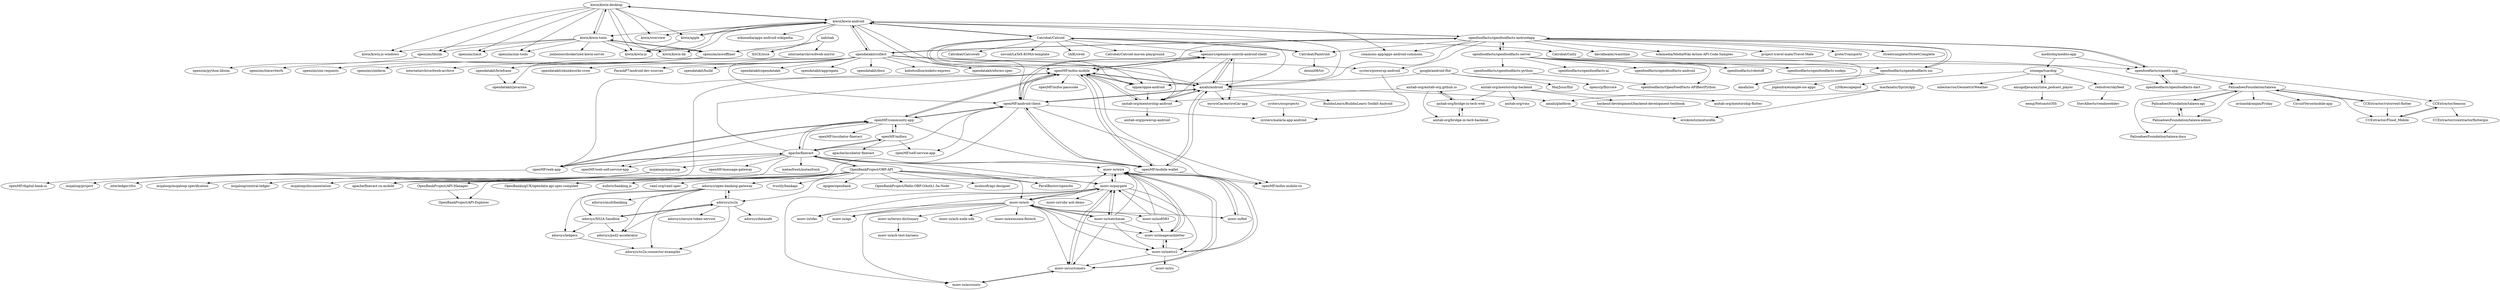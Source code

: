 digraph G {
"kiwix/kiwix-desktop" -> "kiwix/kiwix-android"
"kiwix/kiwix-desktop" -> "kiwix/kiwix-tools"
"kiwix/kiwix-desktop" -> "kiwix/kiwix-js-windows"
"kiwix/kiwix-desktop" -> "kiwix/kiwix-js"
"kiwix/kiwix-desktop" -> "openzim/libzim"
"kiwix/kiwix-desktop" -> "kiwix/apple"
"kiwix/kiwix-desktop" -> "openzim/mwoffliner"
"kiwix/kiwix-desktop" -> "kiwix/overview"
"kiwix/kiwix-desktop" -> "openzim/zimit"
"kiwix/kiwix-desktop" -> "openzim/zim-tools"
"openmrs/openmrs-contrib-android-client" -> "openMF/mifos-mobile"
"openmrs/openmrs-contrib-android-client" -> "amahi/android"
"openmrs/openmrs-contrib-android-client" -> "openMF/android-client"
"openmrs/openmrs-contrib-android-client" -> "enviroCar/enviroCar-app"
"openmrs/openmrs-contrib-android-client" -> "anitab-org/mentorship-android"
"anitab-org/anitab-org.github.io" -> "anitab-org/bridge-in-tech-web"
"anitab-org/anitab-org.github.io" -> "anitab-org/bridge-in-tech-backend"
"anitab-org/anitab-org.github.io" -> "anitab-org/mentorship-android"
"kiwix/kiwix-android" -> "kiwix/kiwix-desktop"
"kiwix/kiwix-android" -> "kiwix/kiwix-tools"
"kiwix/kiwix-android" -> "amahi/android"
"kiwix/kiwix-android" -> "kiwix/apple"
"kiwix/kiwix-android" -> "commons-app/apps-android-commons" ["e"=1]
"kiwix/kiwix-android" -> "openMF/mifos-mobile"
"kiwix/kiwix-android" -> "kiwix/kiwix-js"
"kiwix/kiwix-android" -> "oppia/oppia-android"
"kiwix/kiwix-android" -> "kiwix/overview"
"kiwix/kiwix-android" -> "wikimedia/apps-android-wikipedia" ["e"=1]
"kiwix/kiwix-android" -> "openzim/mwoffliner"
"kiwix/kiwix-android" -> "openfoodfacts/openfoodfacts-androidapp"
"kiwix/kiwix-android" -> "kiwix/kiwix-lib"
"kiwix/kiwix-android" -> "opendatakit/collect"
"kiwix/kiwix-android" -> "Catrobat/Catroid"
"openMF/android-client" -> "openMF/mifos-mobile"
"openMF/android-client" -> "openMF/mobile-wallet"
"openMF/android-client" -> "apache/fineract-cn-mobile"
"openMF/android-client" -> "openMF/community-app"
"openMF/android-client" -> "openMF/self-service-app"
"openMF/android-client" -> "openmrs/openmrs-contrib-android-client"
"openMF/android-client" -> "systers/malaria-app-android"
"openMF/android-client" -> "openMF/mifos-mobile-cn"
"openMF/android-client" -> "amahi/android"
"Catrobat/Catroid" -> "Catrobat/Paintroid"
"Catrobat/Catroid" -> "Catrobat/Catty"
"Catrobat/Catroid" -> "Catrobat/Catroweb"
"Catrobat/Catroid" -> "oppia/oppia-android"
"Catrobat/Catroid" -> "kiwix/kiwix-android"
"Catrobat/Catroid" -> "amahi/android"
"Catrobat/Catroid" -> "openMF/android-client"
"Catrobat/Catroid" -> "anitab-org/mentorship-android"
"Catrobat/Catroid" -> "openmrs/openmrs-contrib-android-client"
"Catrobat/Catroid" -> "novoid/LaTeX-KOMA-template"
"Catrobat/Catroid" -> "IAIK/sweb"
"Catrobat/Catroid" -> "Catrobat/Catroid-maven-playground"
"meditohq/medito-app" -> "openfoodfacts/smooth-app"
"meditohq/medito-app" -> "stonega/tsacdop"
"iiab/iiab" -> "openzim/mwoffliner"
"iiab/iiab" -> "XSCE/xsce"
"iiab/iiab" -> "internetarchive/dweb-mirror"
"OpenBankProject/OBP-API" -> "apache/fineract"
"OpenBankProject/OBP-API" -> "adorsys/open-banking-gateway"
"OpenBankProject/OBP-API" -> "apigee/openbank"
"OpenBankProject/OBP-API" -> "OpenBankProject/Hello-OBP-OAuth1.0a-Node"
"OpenBankProject/OBP-API" -> "mulesoft/api-designer" ["e"=1]
"OpenBankProject/OBP-API" -> "OpenBankProject/API-Manager"
"OpenBankProject/OBP-API" -> "OpenBankingUK/opendata-api-spec-compiled"
"OpenBankProject/OBP-API" -> "euforic/banking.js" ["e"=1]
"OpenBankProject/OBP-API" -> "adorsys/xs2a"
"OpenBankProject/OBP-API" -> "OpenBankProject/API-Explorer"
"OpenBankProject/OBP-API" -> "raml-org/raml-spec" ["e"=1]
"OpenBankProject/OBP-API" -> "moov-io/paygate"
"OpenBankProject/OBP-API" -> "PavelBastov/opencbs"
"OpenBankProject/OBP-API" -> "moov-io/ach"
"OpenBankProject/OBP-API" -> "trustly/bankapi" ["e"=1]
"CCExtractor/rutorrent-flutter" -> "CCExtractor/Flood_Mobile"
"CCExtractor/rutorrent-flutter" -> "PalisadoesFoundation/talawa"
"kiwix/kiwix-tools" -> "openzim/zim-tools"
"kiwix/kiwix-tools" -> "openzim/libzim"
"kiwix/kiwix-tools" -> "openzim/mwoffliner"
"kiwix/kiwix-tools" -> "kiwix/kiwix-desktop"
"kiwix/kiwix-tools" -> "kiwix/kiwix-lib"
"kiwix/kiwix-tools" -> "kiwix/kiwix-js-windows"
"kiwix/kiwix-tools" -> "kiwix/kiwix-js"
"kiwix/kiwix-tools" -> "jonboiser/dockerized-kiwix-server"
"kiwix/kiwix-tools" -> "openzim/zimit"
"anitab-org/mentorship-backend" -> "backend-development/backend-development-textbook" ["e"=1]
"anitab-org/mentorship-backend" -> "anitab-org/bridge-in-tech-web"
"anitab-org/mentorship-backend" -> "anitab-org/mentorship-flutter"
"anitab-org/mentorship-backend" -> "anitab-org/vms"
"openfoodfacts/openfoodfacts-androidapp" -> "openfoodfacts/openfoodfacts-server"
"openfoodfacts/openfoodfacts-androidapp" -> "openfoodfacts/openfoodfacts-ios"
"openfoodfacts/openfoodfacts-androidapp" -> "openfoodfacts/smooth-app"
"openfoodfacts/openfoodfacts-androidapp" -> "kiwix/kiwix-android"
"openfoodfacts/openfoodfacts-androidapp" -> "opendatakit/collect"
"openfoodfacts/openfoodfacts-androidapp" -> "davidhealey/waistline" ["e"=1]
"openfoodfacts/openfoodfacts-androidapp" -> "wikimedia/MediaWiki-Action-API-Code-Samples"
"openfoodfacts/openfoodfacts-androidapp" -> "project-travel-mate/Travel-Mate" ["e"=1]
"openfoodfacts/openfoodfacts-androidapp" -> "systers/powerup-android"
"openfoodfacts/openfoodfacts-androidapp" -> "commons-app/apps-android-commons" ["e"=1]
"openfoodfacts/openfoodfacts-androidapp" -> "Catrobat/Paintroid"
"openfoodfacts/openfoodfacts-androidapp" -> "openMF/mifos-mobile"
"openfoodfacts/openfoodfacts-androidapp" -> "amahi/android"
"openfoodfacts/openfoodfacts-androidapp" -> "grote/Transportr" ["e"=1]
"openfoodfacts/openfoodfacts-androidapp" -> "streetcomplete/StreetComplete" ["e"=1]
"macfanatic/SprintApp" -> "amahi/platform"
"macfanatic/SprintApp" -> "erickreutz/mixturefm"
"PalisadoesFoundation/talawa" -> "PalisadoesFoundation/talawa-api"
"PalisadoesFoundation/talawa" -> "PalisadoesFoundation/talawa-admin"
"PalisadoesFoundation/talawa" -> "PalisadoesFoundation/talawa-docs"
"PalisadoesFoundation/talawa" -> "CCExtractor/rutorrent-flutter"
"PalisadoesFoundation/talawa" -> "CCExtractor/Flood_Mobile"
"PalisadoesFoundation/talawa" -> "avinashkranjan/Friday" ["e"=1]
"PalisadoesFoundation/talawa" -> "CircuitVerse/mobile-app" ["e"=1]
"PalisadoesFoundation/talawa-api" -> "PalisadoesFoundation/talawa-admin"
"PalisadoesFoundation/talawa-api" -> "PalisadoesFoundation/talawa"
"openfoodfacts/openfoodfacts-server" -> "openfoodfacts/openfoodfacts-androidapp"
"openfoodfacts/openfoodfacts-server" -> "openfoodfacts/robotoff"
"openfoodfacts/openfoodfacts-server" -> "openfoodfacts/openfoodfacts-dart"
"openfoodfacts/openfoodfacts-server" -> "openfoodfacts/openfoodfacts-nodejs"
"openfoodfacts/openfoodfacts-server" -> "openfoodfacts/openfoodfacts-python"
"openfoodfacts/openfoodfacts-server" -> "openfoodfacts/openfoodfacts-ai"
"openfoodfacts/openfoodfacts-server" -> "openfoodfacts/smooth-app"
"openfoodfacts/openfoodfacts-server" -> "openfoodfacts/OpenFoodFacts-APIRestPython"
"openfoodfacts/openfoodfacts-server" -> "openfoodfacts/openfoodfacts-ios"
"openfoodfacts/openfoodfacts-server" -> "openfoodfacts/openfoodfacts-android"
"google/android-fhir" -> "MayJuun/fhir"
"google/android-fhir" -> "opensrp/fhircore"
"google/android-fhir" -> "oppia/oppia-android"
"oppia/oppia-android" -> "openMF/mifos-mobile"
"oppia/oppia-android" -> "anitab-org/mentorship-android"
"opendatakit/collect" -> "opendatakit/build"
"opendatakit/collect" -> "opendatakit/briefcase"
"opendatakit/collect" -> "opendatakit/opendatakit"
"opendatakit/collect" -> "opendatakit/aggregate"
"opendatakit/collect" -> "opendatakit/javarosa"
"opendatakit/collect" -> "opendatakit/docs"
"opendatakit/collect" -> "systers/powerup-android"
"opendatakit/collect" -> "amahi/android"
"opendatakit/collect" -> "kiwix/kiwix-android"
"opendatakit/collect" -> "openfoodfacts/openfoodfacts-androidapp"
"opendatakit/collect" -> "kobotoolbox/enketo-express" ["e"=1]
"opendatakit/collect" -> "opendatakit/xforms-spec"
"opendatakit/collect" -> "opendatakit/skunkworks-crow"
"opendatakit/collect" -> "ParaskP7/android-dev-sources" ["e"=1]
"opendatakit/collect" -> "openMF/android-client"
"systers/ossprojects" -> "systers/malaria-app-android"
"openMF/community-app" -> "openMF/web-app"
"openMF/community-app" -> "apache/fineract"
"openMF/community-app" -> "openMF/android-client"
"openMF/community-app" -> "openMF/web-self-service-app"
"openMF/community-app" -> "openMF/mifosx"
"openMF/community-app" -> "openMF/mifos-mobile"
"openMF/community-app" -> "openMF/incubator-fineract"
"openMF/community-app" -> "openMF/mobile-wallet"
"openfoodfacts/smooth-app" -> "openfoodfacts/openfoodfacts-dart"
"openfoodfacts/smooth-app" -> "PalisadoesFoundation/talawa"
"openfoodfacts/smooth-app" -> "CCExtractor/beacon"
"openfoodfacts/smooth-app" -> "openfoodfacts/openfoodfacts-androidapp"
"openfoodfacts/openfoodfacts-python" -> "openfoodfacts/OpenFoodFacts-APIRestPython"
"systers/powerup-android" -> "systers/malaria-app-android"
"Catrobat/Paintroid" -> "Catrobat/Catroid"
"Catrobat/Paintroid" -> "denini08/tst"
"adorsys/open-banking-gateway" -> "adorsys/XS2A-Sandbox"
"adorsys/open-banking-gateway" -> "adorsys/xs2a"
"adorsys/open-banking-gateway" -> "adorsys/ledgers"
"adorsys/open-banking-gateway" -> "adorsys/multibanking"
"adorsys/open-banking-gateway" -> "adorsys/psd2-accelerator"
"adorsys/open-banking-gateway" -> "adorsys/xs2a-connector-examples"
"openfoodfacts/openfoodfacts-ios" -> "openfoodfacts/openfoodfacts-androidapp"
"openfoodfacts/openfoodfacts-ios" -> "amahi/ios"
"openfoodfacts/openfoodfacts-ios" -> "jogendra/example-ios-apps" ["e"=1]
"apache/fineract" -> "openMF/community-app"
"apache/fineract" -> "openMF/web-app"
"apache/fineract" -> "openMF/android-client"
"apache/fineract" -> "openMF/mifosx"
"apache/fineract" -> "openMF/mifos-mobile"
"apache/fineract" -> "openMF/web-self-service-app"
"apache/fineract" -> "openMF/mobile-wallet"
"apache/fineract" -> "OpenBankProject/OBP-API"
"apache/fineract" -> "PavelBastov/opencbs"
"apache/fineract" -> "openMF/message-gateway"
"apache/fineract" -> "apache/fineract-cn-mobile"
"apache/fineract" -> "mojaloop/mojaloop"
"apache/fineract" -> "moov-io/wire"
"apache/fineract" -> "moov-io/paygate"
"apache/fineract" -> "metasfresh/metasfresh" ["e"=1]
"amahi/android" -> "openmrs/openmrs-contrib-android-client"
"amahi/android" -> "enviroCar/enviroCar-app"
"amahi/android" -> "anitab-org/mentorship-android"
"amahi/android" -> "openMF/mifos-mobile"
"amahi/android" -> "amahi/platform"
"amahi/android" -> "openMF/mobile-wallet"
"amahi/android" -> "openMF/android-client"
"amahi/android" -> "BuildmLearn/BuildmLearn-Toolkit-Android" ["e"=1]
"moov-io/iso8583" -> "moov-io/wire"
"moov-io/iso8583" -> "moov-io/paygate"
"moov-io/iso8583" -> "moov-io/imagecashletter"
"openMF/mifos-mobile" -> "openMF/android-client"
"openMF/mifos-mobile" -> "openMF/mobile-wallet"
"openMF/mifos-mobile" -> "openMF/mifos-mobile-cn"
"openMF/mifos-mobile" -> "anitab-org/mentorship-android"
"openMF/mifos-mobile" -> "openmrs/openmrs-contrib-android-client"
"openMF/mifos-mobile" -> "apache/fineract-cn-mobile"
"openMF/mifos-mobile" -> "openMF/community-app"
"openMF/mifos-mobile" -> "oppia/oppia-android"
"openMF/mifos-mobile" -> "amahi/android"
"openMF/mifos-mobile" -> "openMF/mifos-passcode"
"openfoodfacts/openfoodfacts-dart" -> "openfoodfacts/smooth-app"
"internetarchive/dweb-mirror" -> "internetarchive/dweb-archive"
"anitab-org/bridge-in-tech-backend" -> "anitab-org/bridge-in-tech-web"
"moov-io/ach" -> "moov-io/paygate"
"moov-io/ach" -> "moov-io/wire"
"moov-io/ach" -> "moov-io/customers"
"moov-io/ach" -> "moov-io/watchman"
"moov-io/ach" -> "moov-io/imagecashletter"
"moov-io/ach" -> "moov-io/fed"
"moov-io/ach" -> "moov-io/ofac"
"moov-io/ach" -> "moov-io/metro2"
"moov-io/ach" -> "moov-io/accounts"
"moov-io/ach" -> "moov-io/ach-node-sdk"
"moov-io/ach" -> "moov-io/awesome-fintech"
"moov-io/ach" -> "moov-io/iso8583"
"moov-io/ach" -> "moov-io/terms-dictionary"
"moov-io/ach" -> "moov-io/api"
"moov-io/paygate" -> "moov-io/customers"
"moov-io/paygate" -> "moov-io/wire"
"moov-io/paygate" -> "moov-io/ach"
"moov-io/paygate" -> "moov-io/watchman"
"moov-io/paygate" -> "moov-io/api"
"moov-io/paygate" -> "moov-io/accounts"
"moov-io/paygate" -> "moov-io/metro2"
"moov-io/paygate" -> "moov-io/ruby-ach-demo"
"moov-io/paygate" -> "moov-io/imagecashletter"
"moov-io/paygate" -> "moov-io/ofac"
"stonega/tsacdop" -> "amugofjava/anytime_podcast_player"
"stonega/tsacdop" -> "mbestavros/GeometricWeather"
"stonega/tsacdop" -> "redsolver/skyfeed"
"stonega/tsacdop" -> "y20k/escapepod" ["e"=1]
"amugofjava/anytime_podcast_player" -> "stonega/tsacdop"
"amugofjava/anytime_podcast_player" -> "eemp/NetcastsOSS"
"redsolver/skyfeed" -> "StevAlberts/vendawebdev"
"PalisadoesFoundation/talawa-admin" -> "PalisadoesFoundation/talawa-api"
"PalisadoesFoundation/talawa-admin" -> "PalisadoesFoundation/talawa-docs"
"anitab-org/mentorship-android" -> "anitab-org/powerup-android"
"anitab-org/mentorship-android" -> "openMF/mifos-mobile"
"anitab-org/mentorship-android" -> "amahi/android"
"anitab-org/bridge-in-tech-web" -> "anitab-org/bridge-in-tech-backend"
"anitab-org/bridge-in-tech-web" -> "anitab-org/anitab-org.github.io"
"openMF/web-app" -> "openMF/community-app"
"openMF/web-app" -> "apache/fineract"
"openMF/web-app" -> "openMF/mifos-mobile"
"openMF/web-app" -> "openMF/digital-bank-ui"
"Catrobat/Catty" -> "amahi/ios"
"openMF/mifosx" -> "apache/incubator-fineract"
"openMF/mifosx" -> "openMF/community-app"
"openMF/mifosx" -> "openMF/self-service-app"
"openMF/mifosx" -> "apache/fineract"
"CCExtractor/beacon" -> "CCExtractor/Flood_Mobile"
"CCExtractor/beacon" -> "CCExtractor/ccextractorfluttergui"
"CCExtractor/Flood_Mobile" -> "CCExtractor/beacon"
"moov-io/terms-dictionary" -> "moov-io/ach-test-harness"
"adorsys/xs2a" -> "adorsys/XS2A-Sandbox"
"adorsys/xs2a" -> "adorsys/psd2-accelerator"
"adorsys/xs2a" -> "adorsys/xs2a-connector-examples"
"adorsys/xs2a" -> "adorsys/open-banking-gateway"
"adorsys/xs2a" -> "adorsys/datasafe"
"adorsys/xs2a" -> "adorsys/secure-token-service"
"adorsys/ledgers" -> "adorsys/xs2a-connector-examples"
"opendatakit/briefcase" -> "opendatakit/javarosa"
"moov-io/metro2" -> "moov-io/wire"
"moov-io/metro2" -> "moov-io/irs"
"moov-io/metro2" -> "moov-io/imagecashletter"
"moov-io/metro2" -> "moov-io/customers"
"openMF/mobile-wallet" -> "openMF/mifos-mobile"
"openMF/mobile-wallet" -> "openMF/android-client"
"openMF/mobile-wallet" -> "openMF/mifos-mobile-cn"
"openMF/mobile-wallet" -> "apache/fineract-cn-mobile"
"openMF/mobile-wallet" -> "amahi/android"
"mojaloop/mojaloop" -> "mojaloop/mojaloop-specification"
"mojaloop/mojaloop" -> "mojaloop/central-ledger"
"mojaloop/mojaloop" -> "mojaloop/documentation"
"mojaloop/mojaloop" -> "mojaloop/project"
"mojaloop/mojaloop" -> "interledger/rfcs" ["e"=1]
"moov-io/watchman" -> "moov-io/wire"
"moov-io/watchman" -> "moov-io/customers"
"moov-io/watchman" -> "moov-io/paygate"
"moov-io/watchman" -> "moov-io/metro2"
"moov-io/watchman" -> "moov-io/imagecashletter"
"moov-io/watchman" -> "moov-io/ach"
"openzim/libzim" -> "openzim/python-libzim"
"moov-io/wire" -> "moov-io/customers"
"moov-io/wire" -> "moov-io/paygate"
"moov-io/wire" -> "moov-io/imagecashletter"
"moov-io/wire" -> "moov-io/fed"
"moov-io/wire" -> "moov-io/metro2"
"moov-io/fed" -> "moov-io/wire"
"kiwix/apple" -> "kiwix/kiwix-js"
"kiwix/apple" -> "kiwix/kiwix-android"
"openzim/mwoffliner" -> "openzim/zimfarm"
"openzim/mwoffliner" -> "openzim/zimwriterfs"
"openzim/mwoffliner" -> "kiwix/kiwix-tools"
"openzim/mwoffliner" -> "openzim/zim-requests"
"amahi/platform" -> "erickreutz/mixturefm"
"adorsys/XS2A-Sandbox" -> "adorsys/psd2-accelerator"
"adorsys/XS2A-Sandbox" -> "adorsys/xs2a"
"adorsys/XS2A-Sandbox" -> "adorsys/ledgers"
"moov-io/accounts" -> "moov-io/customers"
"OpenBankProject/API-Manager" -> "OpenBankProject/API-Explorer"
"moov-io/imagecashletter" -> "moov-io/wire"
"moov-io/imagecashletter" -> "moov-io/metro2"
"moov-io/customers" -> "moov-io/paygate"
"moov-io/customers" -> "moov-io/wire"
"moov-io/customers" -> "moov-io/accounts"
"kiwix/kiwix-desktop" ["l"="8.452,9.399"]
"kiwix/kiwix-android" ["l"="8.491,9.451"]
"kiwix/kiwix-tools" ["l"="8.463,9.379"]
"kiwix/kiwix-js-windows" ["l"="8.435,9.375"]
"kiwix/kiwix-js" ["l"="8.484,9.398"]
"openzim/libzim" ["l"="8.413,9.37"]
"kiwix/apple" ["l"="8.475,9.423"]
"openzim/mwoffliner" ["l"="8.47,9.35"]
"kiwix/overview" ["l"="8.451,9.431"]
"openzim/zimit" ["l"="8.44,9.356"]
"openzim/zim-tools" ["l"="8.424,9.395"]
"openmrs/openmrs-contrib-android-client" ["l"="8.556,9.511"]
"openMF/mifos-mobile" ["l"="8.574,9.502"]
"amahi/android" ["l"="8.544,9.522"]
"openMF/android-client" ["l"="8.578,9.518"]
"enviroCar/enviroCar-app" ["l"="8.558,9.548"]
"anitab-org/mentorship-android" ["l"="8.53,9.509"]
"anitab-org/anitab-org.github.io" ["l"="8.421,9.542"]
"anitab-org/bridge-in-tech-web" ["l"="8.381,9.558"]
"anitab-org/bridge-in-tech-backend" ["l"="8.393,9.543"]
"commons-app/apps-android-commons" ["l"="7.693,9.097"]
"oppia/oppia-android" ["l"="8.558,9.463"]
"wikimedia/apps-android-wikipedia" ["l"="-28.15,-22.175"]
"openfoodfacts/openfoodfacts-androidapp" ["l"="8.474,9.539"]
"kiwix/kiwix-lib" ["l"="8.495,9.411"]
"opendatakit/collect" ["l"="8.474,9.498"]
"Catrobat/Catroid" ["l"="8.531,9.478"]
"openMF/mobile-wallet" ["l"="8.597,9.521"]
"apache/fineract-cn-mobile" ["l"="8.611,9.506"]
"openMF/community-app" ["l"="8.622,9.523"]
"openMF/self-service-app" ["l"="8.61,9.547"]
"systers/malaria-app-android" ["l"="8.556,9.49"]
"openMF/mifos-mobile-cn" ["l"="8.585,9.536"]
"Catrobat/Paintroid" ["l"="8.504,9.494"]
"Catrobat/Catty" ["l"="8.516,9.54"]
"Catrobat/Catroweb" ["l"="8.535,9.449"]
"novoid/LaTeX-KOMA-template" ["l"="8.563,9.428"]
"IAIK/sweb" ["l"="8.535,9.43"]
"Catrobat/Catroid-maven-playground" ["l"="8.522,9.459"]
"meditohq/medito-app" ["l"="8.337,9.666"]
"openfoodfacts/smooth-app" ["l"="8.397,9.585"]
"stonega/tsacdop" ["l"="8.29,9.721"]
"iiab/iiab" ["l"="8.449,9.271"]
"XSCE/xsce" ["l"="8.424,9.255"]
"internetarchive/dweb-mirror" ["l"="8.444,9.225"]
"OpenBankProject/OBP-API" ["l"="8.754,9.486"]
"apache/fineract" ["l"="8.669,9.521"]
"adorsys/open-banking-gateway" ["l"="8.815,9.452"]
"apigee/openbank" ["l"="8.797,9.488"]
"OpenBankProject/Hello-OBP-OAuth1.0a-Node" ["l"="8.736,9.457"]
"mulesoft/api-designer" ["l"="9.436,23.074"]
"OpenBankProject/API-Manager" ["l"="8.781,9.464"]
"OpenBankingUK/opendata-api-spec-compiled" ["l"="8.754,9.443"]
"euforic/banking.js" ["l"="-29.007,-22.903"]
"adorsys/xs2a" ["l"="8.815,9.434"]
"OpenBankProject/API-Explorer" ["l"="8.767,9.459"]
"raml-org/raml-spec" ["l"="9.352,23.065"]
"moov-io/paygate" ["l"="8.756,9.54"]
"PavelBastov/opencbs" ["l"="8.713,9.498"]
"moov-io/ach" ["l"="8.787,9.547"]
"trustly/bankapi" ["l"="10.061,-33.973"]
"CCExtractor/rutorrent-flutter" ["l"="8.301,9.568"]
"CCExtractor/Flood_Mobile" ["l"="8.332,9.571"]
"PalisadoesFoundation/talawa" ["l"="8.317,9.55"]
"jonboiser/dockerized-kiwix-server" ["l"="8.49,9.365"]
"anitab-org/mentorship-backend" ["l"="8.324,9.597"]
"backend-development/backend-development-textbook" ["l"="27.559,-19.895"]
"anitab-org/mentorship-flutter" ["l"="8.304,9.622"]
"anitab-org/vms" ["l"="8.292,9.602"]
"openfoodfacts/openfoodfacts-server" ["l"="8.443,9.609"]
"openfoodfacts/openfoodfacts-ios" ["l"="8.47,9.58"]
"davidhealey/waistline" ["l"="-28.291,-21.738"]
"wikimedia/MediaWiki-Action-API-Code-Samples" ["l"="8.487,9.563"]
"project-travel-mate/Travel-Mate" ["l"="-28.274,-22.373"]
"systers/powerup-android" ["l"="8.503,9.518"]
"grote/Transportr" ["l"="-28.191,-21.865"]
"streetcomplete/StreetComplete" ["l"="18.35,24.529"]
"macfanatic/SprintApp" ["l"="8.567,9.659"]
"amahi/platform" ["l"="8.562,9.606"]
"erickreutz/mixturefm" ["l"="8.578,9.637"]
"PalisadoesFoundation/talawa-api" ["l"="8.286,9.544"]
"PalisadoesFoundation/talawa-admin" ["l"="8.292,9.527"]
"PalisadoesFoundation/talawa-docs" ["l"="8.309,9.523"]
"avinashkranjan/Friday" ["l"="-9.013,-18.376"]
"CircuitVerse/mobile-app" ["l"="30.672,-29.509"]
"openfoodfacts/robotoff" ["l"="8.428,9.631"]
"openfoodfacts/openfoodfacts-dart" ["l"="8.407,9.608"]
"openfoodfacts/openfoodfacts-nodejs" ["l"="8.444,9.645"]
"openfoodfacts/openfoodfacts-python" ["l"="8.47,9.656"]
"openfoodfacts/openfoodfacts-ai" ["l"="8.427,9.666"]
"openfoodfacts/OpenFoodFacts-APIRestPython" ["l"="8.466,9.633"]
"openfoodfacts/openfoodfacts-android" ["l"="8.409,9.637"]
"google/android-fhir" ["l"="8.595,9.398"]
"MayJuun/fhir" ["l"="8.603,9.366"]
"opensrp/fhircore" ["l"="8.619,9.382"]
"opendatakit/build" ["l"="8.429,9.473"]
"opendatakit/briefcase" ["l"="8.433,9.51"]
"opendatakit/opendatakit" ["l"="8.413,9.493"]
"opendatakit/aggregate" ["l"="8.448,9.468"]
"opendatakit/javarosa" ["l"="8.448,9.519"]
"opendatakit/docs" ["l"="8.441,9.49"]
"kobotoolbox/enketo-express" ["l"="27.267,-31.386"]
"opendatakit/xforms-spec" ["l"="8.462,9.478"]
"opendatakit/skunkworks-crow" ["l"="8.451,9.502"]
"ParaskP7/android-dev-sources" ["l"="49.932,-3.317"]
"systers/ossprojects" ["l"="8.59,9.46"]
"openMF/web-app" ["l"="8.637,9.501"]
"openMF/web-self-service-app" ["l"="8.647,9.519"]
"openMF/mifosx" ["l"="8.646,9.546"]
"openMF/incubator-fineract" ["l"="8.625,9.558"]
"CCExtractor/beacon" ["l"="8.354,9.581"]
"denini08/tst" ["l"="8.492,9.478"]
"adorsys/XS2A-Sandbox" ["l"="8.837,9.437"]
"adorsys/ledgers" ["l"="8.847,9.453"]
"adorsys/multibanking" ["l"="8.799,9.424"]
"adorsys/psd2-accelerator" ["l"="8.831,9.426"]
"adorsys/xs2a-connector-examples" ["l"="8.832,9.451"]
"amahi/ios" ["l"="8.503,9.576"]
"jogendra/example-ios-apps" ["l"="-51.88,4.577"]
"openMF/message-gateway" ["l"="8.682,9.496"]
"mojaloop/mojaloop" ["l"="8.689,9.598"]
"moov-io/wire" ["l"="8.75,9.559"]
"metasfresh/metasfresh" ["l"="-25.656,-38.599"]
"BuildmLearn/BuildmLearn-Toolkit-Android" ["l"="-12.859,-20.391"]
"moov-io/iso8583" ["l"="8.752,9.579"]
"moov-io/imagecashletter" ["l"="8.765,9.563"]
"openMF/mifos-passcode" ["l"="8.594,9.484"]
"internetarchive/dweb-archive" ["l"="8.437,9.197"]
"moov-io/customers" ["l"="8.769,9.548"]
"moov-io/watchman" ["l"="8.785,9.565"]
"moov-io/fed" ["l"="8.772,9.585"]
"moov-io/ofac" ["l"="8.789,9.527"]
"moov-io/metro2" ["l"="8.772,9.572"]
"moov-io/accounts" ["l"="8.771,9.529"]
"moov-io/ach-node-sdk" ["l"="8.813,9.551"]
"moov-io/awesome-fintech" ["l"="8.829,9.542"]
"moov-io/terms-dictionary" ["l"="8.825,9.571"]
"moov-io/api" ["l"="8.78,9.531"]
"moov-io/ruby-ach-demo" ["l"="8.734,9.538"]
"amugofjava/anytime_podcast_player" ["l"="8.258,9.728"]
"mbestavros/GeometricWeather" ["l"="8.308,9.745"]
"redsolver/skyfeed" ["l"="8.28,9.759"]
"y20k/escapepod" ["l"="-28.222,-21.68"]
"eemp/NetcastsOSS" ["l"="8.23,9.74"]
"StevAlberts/vendawebdev" ["l"="8.272,9.783"]
"anitab-org/powerup-android" ["l"="8.534,9.544"]
"openMF/digital-bank-ui" ["l"="8.649,9.474"]
"apache/incubator-fineract" ["l"="8.651,9.58"]
"CCExtractor/ccextractorfluttergui" ["l"="8.35,9.601"]
"moov-io/ach-test-harness" ["l"="8.844,9.583"]
"adorsys/datasafe" ["l"="8.82,9.401"]
"adorsys/secure-token-service" ["l"="8.84,9.411"]
"moov-io/irs" ["l"="8.792,9.602"]
"mojaloop/mojaloop-specification" ["l"="8.7,9.621"]
"mojaloop/central-ledger" ["l"="8.692,9.634"]
"mojaloop/documentation" ["l"="8.713,9.616"]
"mojaloop/project" ["l"="8.676,9.622"]
"interledger/rfcs" ["l"="45.816,-27.532"]
"openzim/python-libzim" ["l"="8.387,9.354"]
"openzim/zimfarm" ["l"="8.479,9.315"]
"openzim/zimwriterfs" ["l"="8.455,9.323"]
"openzim/zim-requests" ["l"="8.491,9.332"]
}